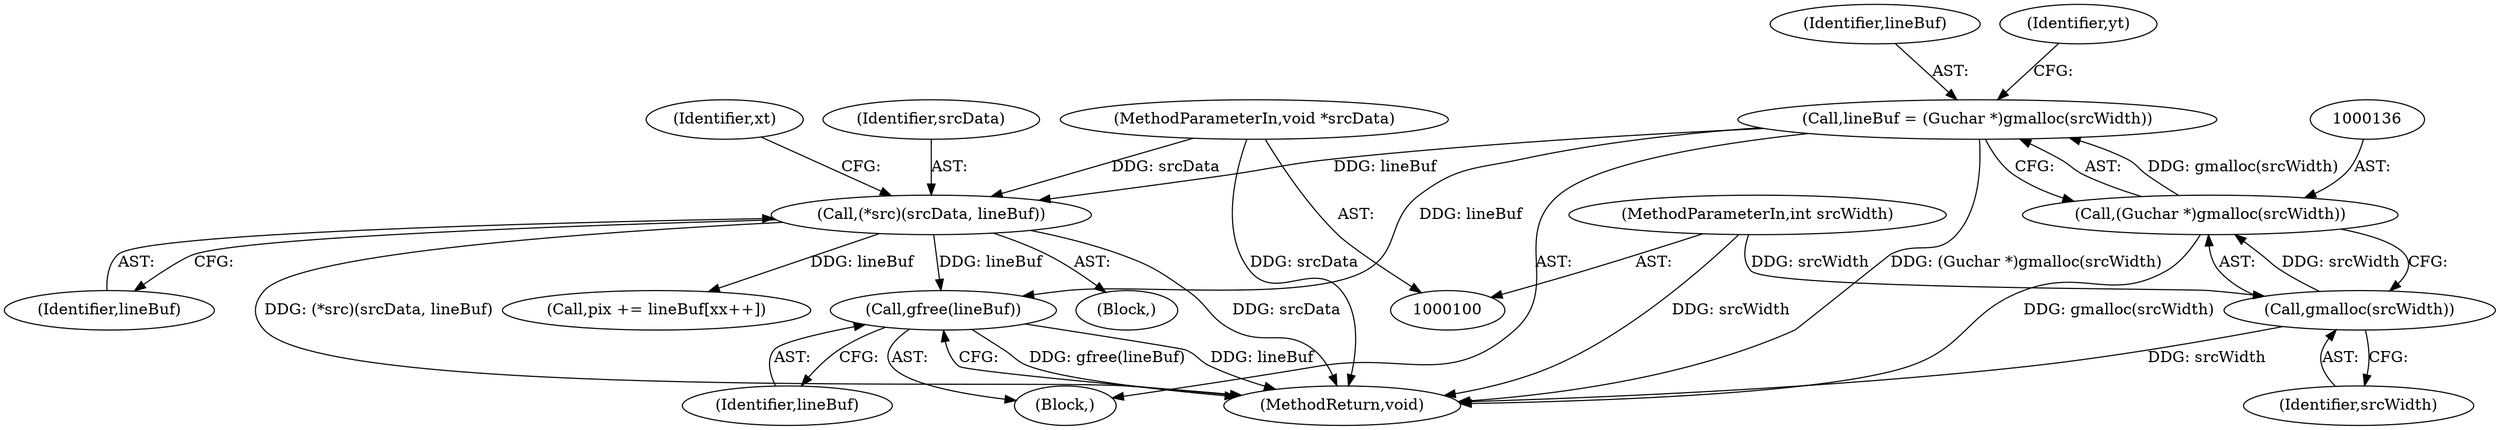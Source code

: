 digraph "0_poppler_bbc2d8918fe234b7ef2c480eb148943922cc0959@API" {
"1000292" [label="(Call,gfree(lineBuf))"];
"1000133" [label="(Call,lineBuf = (Guchar *)gmalloc(srcWidth))"];
"1000135" [label="(Call,(Guchar *)gmalloc(srcWidth))"];
"1000137" [label="(Call,gmalloc(srcWidth))"];
"1000103" [label="(MethodParameterIn,int srcWidth)"];
"1000175" [label="(Call,(*src)(srcData, lineBuf))"];
"1000102" [label="(MethodParameterIn,void *srcData)"];
"1000102" [label="(MethodParameterIn,void *srcData)"];
"1000133" [label="(Call,lineBuf = (Guchar *)gmalloc(srcWidth))"];
"1000294" [label="(MethodReturn,void)"];
"1000293" [label="(Identifier,lineBuf)"];
"1000134" [label="(Identifier,lineBuf)"];
"1000177" [label="(Identifier,lineBuf)"];
"1000249" [label="(Call,pix += lineBuf[xx++])"];
"1000176" [label="(Identifier,srcData)"];
"1000138" [label="(Identifier,srcWidth)"];
"1000135" [label="(Call,(Guchar *)gmalloc(srcWidth))"];
"1000103" [label="(MethodParameterIn,int srcWidth)"];
"1000137" [label="(Call,gmalloc(srcWidth))"];
"1000156" [label="(Block,)"];
"1000292" [label="(Call,gfree(lineBuf))"];
"1000140" [label="(Identifier,yt)"];
"1000179" [label="(Identifier,xt)"];
"1000175" [label="(Call,(*src)(srcData, lineBuf))"];
"1000108" [label="(Block,)"];
"1000292" -> "1000108"  [label="AST: "];
"1000292" -> "1000293"  [label="CFG: "];
"1000293" -> "1000292"  [label="AST: "];
"1000294" -> "1000292"  [label="CFG: "];
"1000292" -> "1000294"  [label="DDG: gfree(lineBuf)"];
"1000292" -> "1000294"  [label="DDG: lineBuf"];
"1000133" -> "1000292"  [label="DDG: lineBuf"];
"1000175" -> "1000292"  [label="DDG: lineBuf"];
"1000133" -> "1000108"  [label="AST: "];
"1000133" -> "1000135"  [label="CFG: "];
"1000134" -> "1000133"  [label="AST: "];
"1000135" -> "1000133"  [label="AST: "];
"1000140" -> "1000133"  [label="CFG: "];
"1000133" -> "1000294"  [label="DDG: (Guchar *)gmalloc(srcWidth)"];
"1000135" -> "1000133"  [label="DDG: gmalloc(srcWidth)"];
"1000133" -> "1000175"  [label="DDG: lineBuf"];
"1000135" -> "1000137"  [label="CFG: "];
"1000136" -> "1000135"  [label="AST: "];
"1000137" -> "1000135"  [label="AST: "];
"1000135" -> "1000294"  [label="DDG: gmalloc(srcWidth)"];
"1000137" -> "1000135"  [label="DDG: srcWidth"];
"1000137" -> "1000138"  [label="CFG: "];
"1000138" -> "1000137"  [label="AST: "];
"1000137" -> "1000294"  [label="DDG: srcWidth"];
"1000103" -> "1000137"  [label="DDG: srcWidth"];
"1000103" -> "1000100"  [label="AST: "];
"1000103" -> "1000294"  [label="DDG: srcWidth"];
"1000175" -> "1000156"  [label="AST: "];
"1000175" -> "1000177"  [label="CFG: "];
"1000176" -> "1000175"  [label="AST: "];
"1000177" -> "1000175"  [label="AST: "];
"1000179" -> "1000175"  [label="CFG: "];
"1000175" -> "1000294"  [label="DDG: srcData"];
"1000175" -> "1000294"  [label="DDG: (*src)(srcData, lineBuf)"];
"1000102" -> "1000175"  [label="DDG: srcData"];
"1000175" -> "1000249"  [label="DDG: lineBuf"];
"1000102" -> "1000100"  [label="AST: "];
"1000102" -> "1000294"  [label="DDG: srcData"];
}
